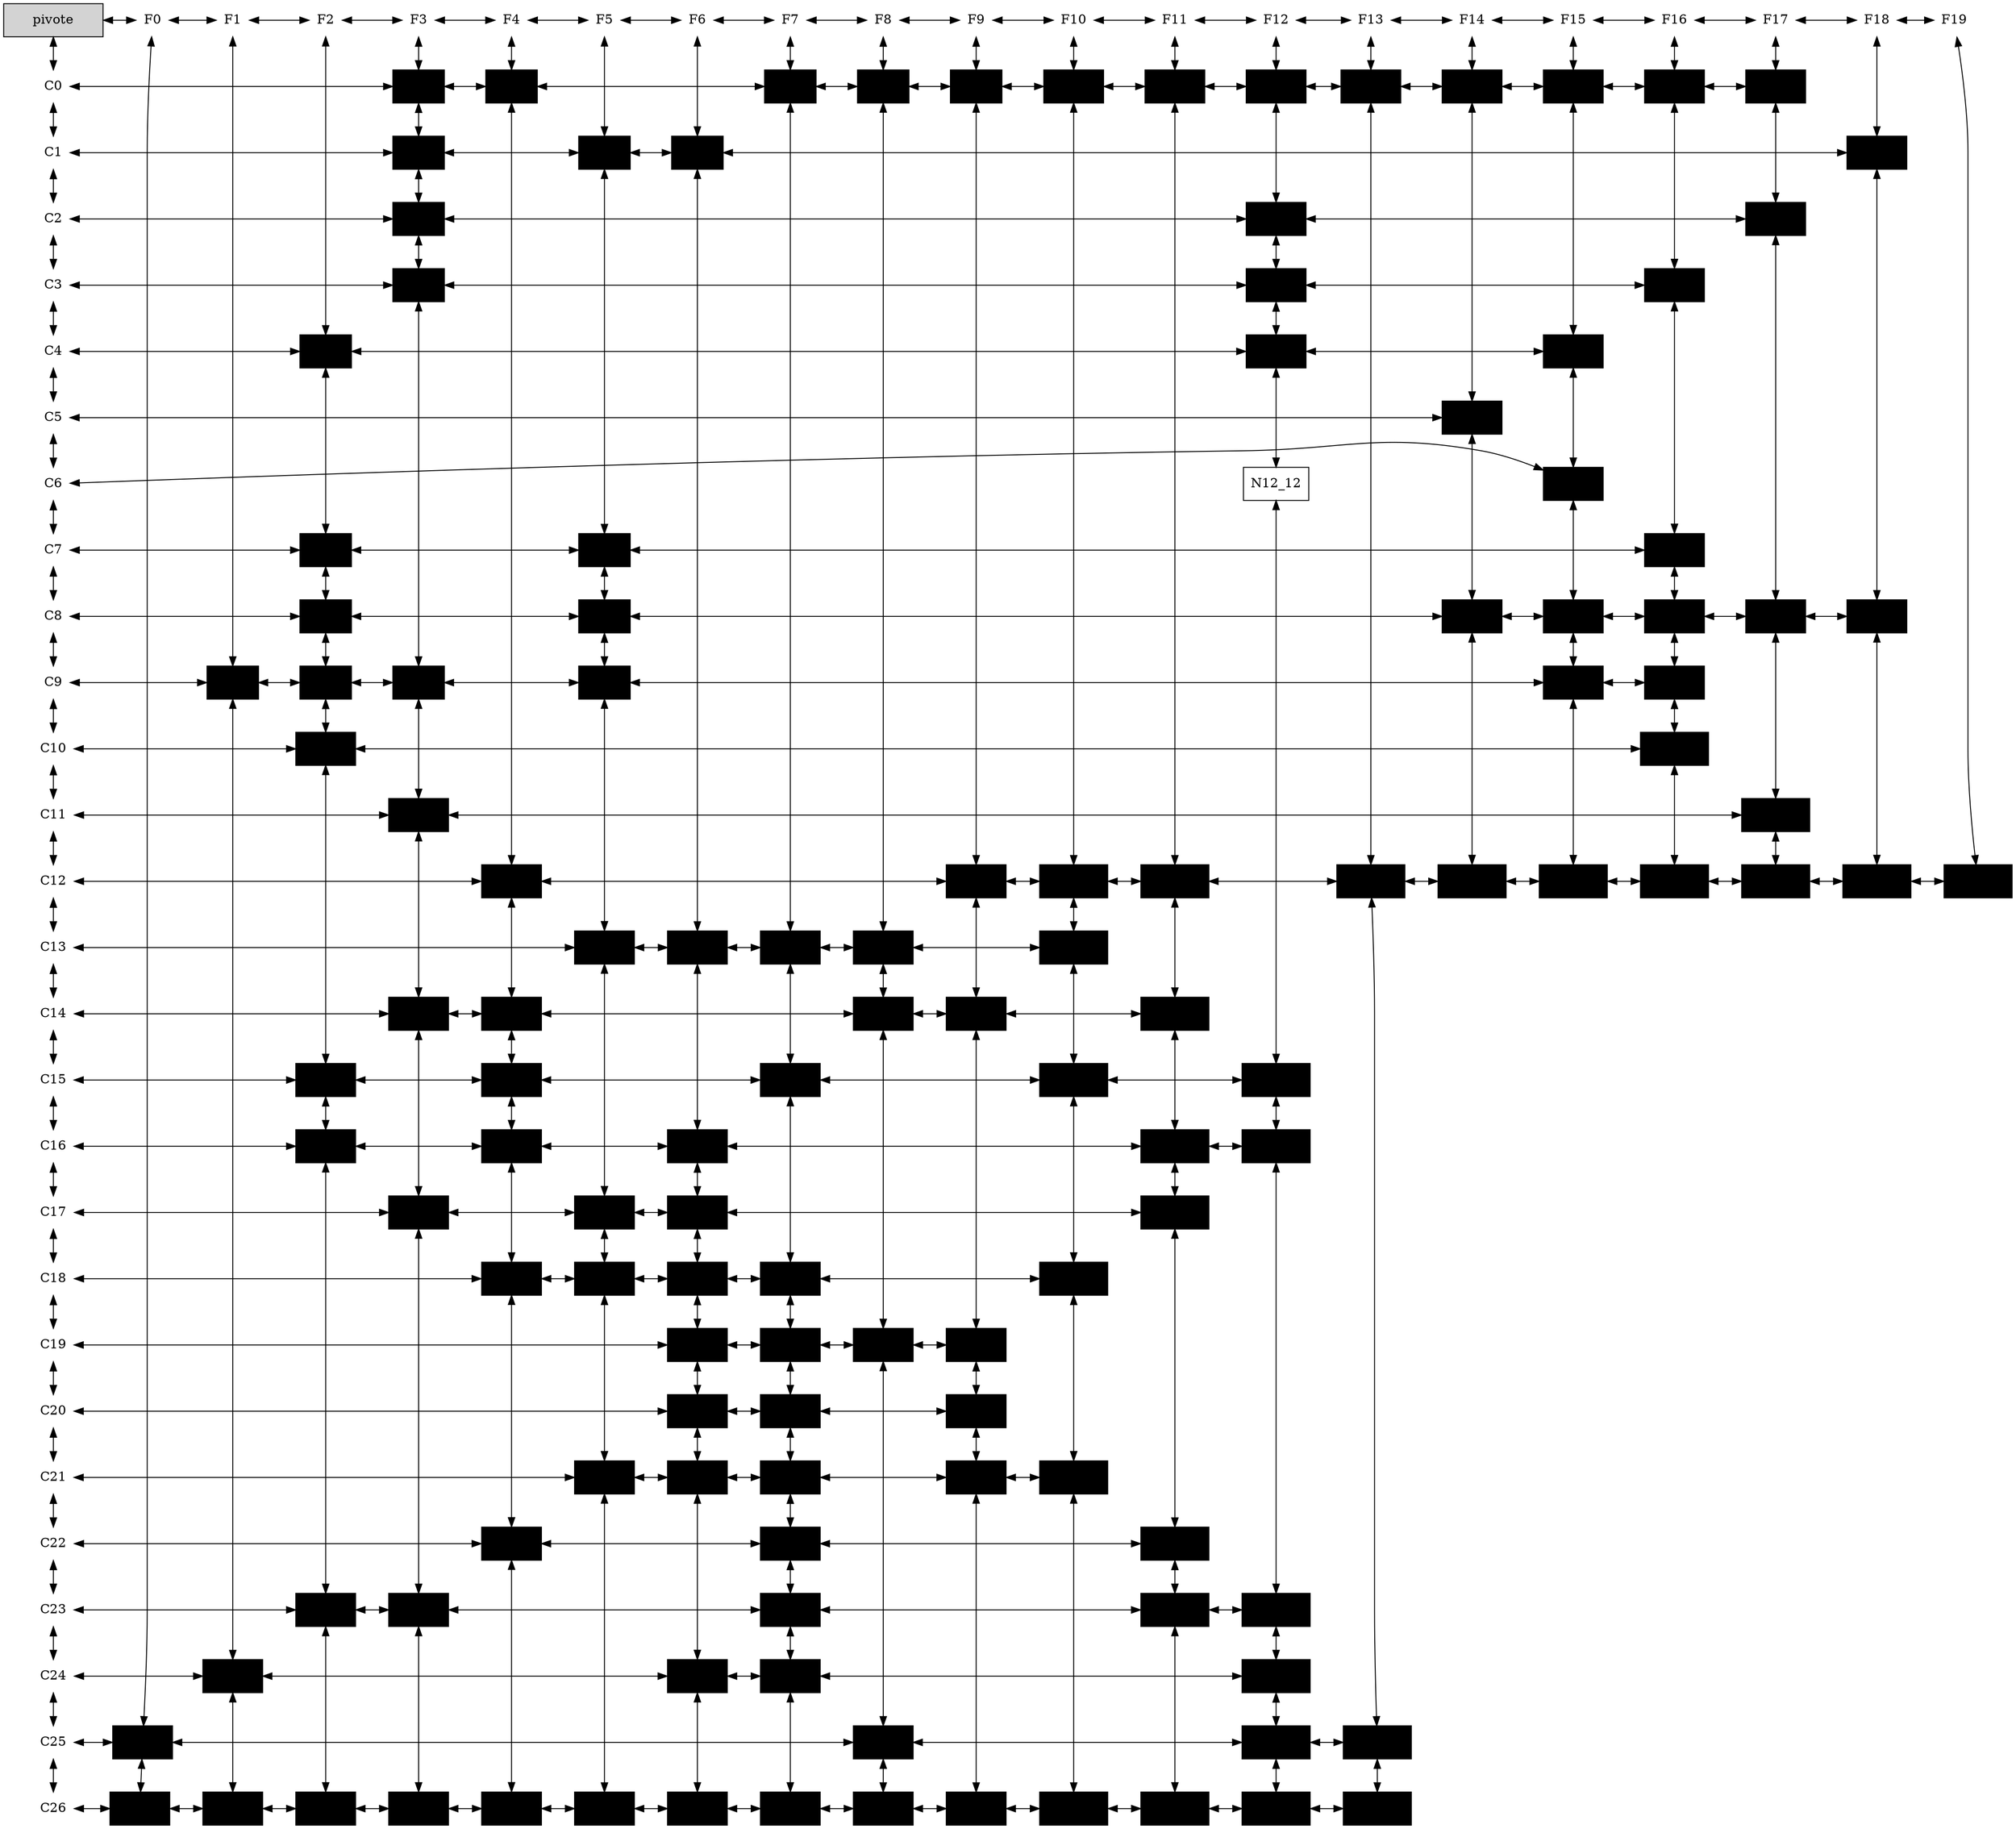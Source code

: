digraph MD {

rankdir = TB;
node [shape=rectangle, height=0.5, width=0.5];
graph[ nodesep = 0.5];
pivote[ label = "pivote", width = 1.5, style = filled];
//cabeceras columnas

F0[label="F0" color="white" style="filled" ]
F1[label="F1" color="white" style="filled" ]
F2[label="F2" color="white" style="filled" ]
F3[label="F3" color="white" style="filled" ]
F4[label="F4" color="white" style="filled" ]
F5[label="F5" color="white" style="filled" ]
F6[label="F6" color="white" style="filled" ]
F7[label="F7" color="white" style="filled" ]
F8[label="F8" color="white" style="filled" ]
F9[label="F9" color="white" style="filled" ]
F10[label="F10" color="white" style="filled" ]
F11[label="F11" color="white" style="filled" ]
F12[label="F12" color="white" style="filled" ]
F13[label="F13" color="white" style="filled" ]
F14[label="F14" color="white" style="filled" ]
F15[label="F15" color="white" style="filled" ]
F16[label="F16" color="white" style="filled" ]
F17[label="F17" color="white" style="filled" ]
F18[label="F18" color="white" style="filled" ]
F19[label="F19" color="white" style="filled" ]
//cabeceras filas

C0[label="C0" color="white" style="filled" ]
C1[label="C1" color="white" style="filled" ]
C2[label="C2" color="white" style="filled" ]
C3[label="C3" color="white" style="filled" ]
C4[label="C4" color="white" style="filled" ]
C5[label="C5" color="white" style="filled" ]
C6[label="C6" color="white" style="filled" ]
C7[label="C7" color="white" style="filled" ]
C8[label="C8" color="white" style="filled" ]
C9[label="C9" color="white" style="filled" ]
C10[label="C10" color="white" style="filled" ]
C11[label="C11" color="white" style="filled" ]
C12[label="C12" color="white" style="filled" ]
C13[label="C13" color="white" style="filled" ]
C14[label="C14" color="white" style="filled" ]
C15[label="C15" color="white" style="filled" ]
C16[label="C16" color="white" style="filled" ]
C17[label="C17" color="white" style="filled" ]
C18[label="C18" color="white" style="filled" ]
C19[label="C19" color="white" style="filled" ]
C20[label="C20" color="white" style="filled" ]
C21[label="C21" color="white" style="filled" ]
C22[label="C22" color="white" style="filled" ]
C23[label="C23" color="white" style="filled" ]
C24[label="C24" color="white" style="filled" ]
C25[label="C25" color="white" style="filled" ]
C26[label="C26" color="white" style="filled" ]
//contenido matriz

N3_0[label="N3--0" color="#000000" style="filled" ];
N4_0[label="N4--0" color="#000000" style="filled" ];
N7_0[label="N7--0" color="#000000" style="filled" ];
N8_0[label="N8--0" color="#000000" style="filled" ];
N9_0[label="N9--0" color="#000000" style="filled" ];
N10_0[label="N10--0" color="#000000" style="filled" ];
N11_0[label="N11--0" color="#000000" style="filled" ];
N12_0[label="N12--0" color="#000000" style="filled" ];
N13_0[label="N13--0" color="#000000" style="filled" ];
N14_0[label="N14--0" color="#000000" style="filled" ];
N15_0[label="N15--0" color="#000000" style="filled" ];
N16_0[label="N16--0" color="#000000" style="filled" ];
N17_0[label="N17--0" color="#000000" style="filled" ];
N3_1[label="N3--1" color="#000000" style="filled" ];
N5_1[label="N5--1" color="#000000" style="filled" ];
N6_1[label="N6--1" color="#000000" style="filled" ];
N18_1[label="N18--1" color="#000000" style="filled" ];
N3_2[label="N3--2" color="#000000" style="filled" ];
N12_2[label="N12--2" color="#000000" style="filled" ];
N17_2[label="N17--2" color="#000000" style="filled" ];
N3_3[label="N3--3" color="#000000" style="filled" ];
N12_3[label="N12--3" color="#000000" style="filled" ];
N16_3[label="N16--3" color="#000000" style="filled" ];
N2_4[label="N2--4" color="#000000" style="filled" ];
N12_4[label="N12--4" color="#000000" style="filled" ];
N15_4[label="N15--4" color="#000000" style="filled" ];
N14_5[label="N14--5" color="#000000" style="filled" ];
N15_6[label="N15--6" color="#000000" style="filled" ];
N2_7[label="N2--7" color="#000000" style="filled" ];
N5_7[label="N5--7" color="#000000" style="filled" ];
N16_7[label="N16--7" color="#000000" style="filled" ];
N2_8[label="N2--8" color="#000000" style="filled" ];
N5_8[label="N5--8" color="#000000" style="filled" ];
N14_8[label="N14--8" color="#000000" style="filled" ];
N15_8[label="N15--8" color="#000000" style="filled" ];
N16_8[label="N16--8" color="#000000" style="filled" ];
N17_8[label="N17--8" color="#000000" style="filled" ];
N18_8[label="N18--8" color="#000000" style="filled" ];
N1_9[label="N1--9" color="#000000" style="filled" ];
N2_9[label="N2--9" color="#000000" style="filled" ];
N3_9[label="N3--9" color="#000000" style="filled" ];
N5_9[label="N5--9" color="#000000" style="filled" ];
N15_9[label="N15--9" color="#000000" style="filled" ];
N16_9[label="N16--9" color="#000000" style="filled" ];
N2_10[label="N2--10" color="#000000" style="filled" ];
N16_10[label="N16--10" color="#000000" style="filled" ];
N3_11[label="N3--11" color="#000000" style="filled" ];
N17_11[label="N17--11" color="#000000" style="filled" ];
N4_12[label="N4--12" color="#000000" style="filled" ];
N9_12[label="N9--12" color="#000000" style="filled" ];
N10_12[label="N10--12" color="#000000" style="filled" ];
N11_12[label="N11--12" color="#000000" style="filled" ];
N13_12[label="N13--12" color="#000000" style="filled" ];
N14_12[label="N14--12" color="#000000" style="filled" ];
N15_12[label="N15--12" color="#000000" style="filled" ];
N16_12[label="N16--12" color="#000000" style="filled" ];
N17_12[label="N17--12" color="#000000" style="filled" ];
N18_12[label="N18--12" color="#000000" style="filled" ];
N19_12[label="N19--12" color="#000000" style="filled" ];
N5_13[label="N5--13" color="#000000" style="filled" ];
N6_13[label="N6--13" color="#000000" style="filled" ];
N7_13[label="N7--13" color="#000000" style="filled" ];
N8_13[label="N8--13" color="#000000" style="filled" ];
N10_13[label="N10--13" color="#000000" style="filled" ];
N3_14[label="N3--14" color="#000000" style="filled" ];
N4_14[label="N4--14" color="#000000" style="filled" ];
N8_14[label="N8--14" color="#000000" style="filled" ];
N9_14[label="N9--14" color="#000000" style="filled" ];
N11_14[label="N11--14" color="#000000" style="filled" ];
N2_15[label="N2--15" color="#000000" style="filled" ];
N4_15[label="N4--15" color="#000000" style="filled" ];
N7_15[label="N7--15" color="#000000" style="filled" ];
N10_15[label="N10--15" color="#000000" style="filled" ];
N12_15[label="N12--15" color="#000000" style="filled" ];
N2_16[label="N2--16" color="#000000" style="filled" ];
N4_16[label="N4--16" color="#000000" style="filled" ];
N6_16[label="N6--16" color="#000000" style="filled" ];
N11_16[label="N11--16" color="#000000" style="filled" ];
N12_16[label="N12--16" color="#000000" style="filled" ];
N3_17[label="N3--17" color="#000000" style="filled" ];
N5_17[label="N5--17" color="#000000" style="filled" ];
N6_17[label="N6--17" color="#000000" style="filled" ];
N11_17[label="N11--17" color="#000000" style="filled" ];
N4_18[label="N4--18" color="#000000" style="filled" ];
N5_18[label="N5--18" color="#000000" style="filled" ];
N6_18[label="N6--18" color="#000000" style="filled" ];
N7_18[label="N7--18" color="#000000" style="filled" ];
N10_18[label="N10--18" color="#000000" style="filled" ];
N6_19[label="N6--19" color="#000000" style="filled" ];
N7_19[label="N7--19" color="#000000" style="filled" ];
N8_19[label="N8--19" color="#000000" style="filled" ];
N9_19[label="N9--19" color="#000000" style="filled" ];
N6_20[label="N6--20" color="#000000" style="filled" ];
N7_20[label="N7--20" color="#000000" style="filled" ];
N9_20[label="N9--20" color="#000000" style="filled" ];
N5_21[label="N5--21" color="#000000" style="filled" ];
N6_21[label="N6--21" color="#000000" style="filled" ];
N7_21[label="N7--21" color="#000000" style="filled" ];
N9_21[label="N9--21" color="#000000" style="filled" ];
N10_21[label="N10--21" color="#000000" style="filled" ];
N4_22[label="N4--22" color="#000000" style="filled" ];
N7_22[label="N7--22" color="#000000" style="filled" ];
N11_22[label="N11--22" color="#000000" style="filled" ];
N2_23[label="N2--23" color="#000000" style="filled" ];
N3_23[label="N3--23" color="#000000" style="filled" ];
N7_23[label="N7--23" color="#000000" style="filled" ];
N11_23[label="N11--23" color="#000000" style="filled" ];
N12_23[label="N12--23" color="#000000" style="filled" ];
N1_24[label="N1--24" color="#000000" style="filled" ];
N6_24[label="N6--24" color="#000000" style="filled" ];
N7_24[label="N7--24" color="#000000" style="filled" ];
N12_24[label="N12--24" color="#000000" style="filled" ];
N0_25[label="N0--25" color="#000000" style="filled" ];
N8_25[label="N8--25" color="#000000" style="filled" ];
N12_25[label="N12--25" color="#000000" style="filled" ];
N13_25[label="N13--25" color="#000000" style="filled" ];
N0_26[label="N0--26" color="#000000" style="filled" ];
N1_26[label="N1--26" color="#000000" style="filled" ];
N2_26[label="N2--26" color="#000000" style="filled" ];
N3_26[label="N3--26" color="#000000" style="filled" ];
N4_26[label="N4--26" color="#000000" style="filled" ];
N5_26[label="N5--26" color="#000000" style="filled" ];
N6_26[label="N6--26" color="#000000" style="filled" ];
N7_26[label="N7--26" color="#000000" style="filled" ];
N8_26[label="N8--26" color="#000000" style="filled" ];
N9_26[label="N9--26" color="#000000" style="filled" ];
N10_26[label="N10--26" color="#000000" style="filled" ];
N11_26[label="N11--26" color="#000000" style="filled" ];
N12_26[label="N12--26" color="#000000" style="filled" ];
N13_26[label="N13--26" color="#000000" style="filled" ];
//Conexiones entre filas

F0->F1[dir=both];
F1->F2[dir=both];
F2->F3[dir=both];
F3->F4[dir=both];
F4->F5[dir=both];
F5->F6[dir=both];
F6->F7[dir=both];
F7->F8[dir=both];
F8->F9[dir=both];
F9->F10[dir=both];
F10->F11[dir=both];
F11->F12[dir=both];
F12->F13[dir=both];
F13->F14[dir=both];
F14->F15[dir=both];
F15->F16[dir=both];
F16->F17[dir=both];
F17->F18[dir=both];
F18->F19[dir=both];
//Conexiones entre columnas

C0->C1[dir=both];
C1->C2[dir=both];
C2->C3[dir=both];
C3->C4[dir=both];
C4->C5[dir=both];
C5->C6[dir=both];
C6->C7[dir=both];
C7->C8[dir=both];
C8->C9[dir=both];
C9->C10[dir=both];
C10->C11[dir=both];
C11->C12[dir=both];
C12->C13[dir=both];
C13->C14[dir=both];
C14->C15[dir=both];
C15->C16[dir=both];
C16->C17[dir=both];
C17->C18[dir=both];
C18->C19[dir=both];
C19->C20[dir=both];
C20->C21[dir=both];
C21->C22[dir=both];
C22->C23[dir=both];
C23->C24[dir=both];
C24->C25[dir=both];
C25->C26[dir=both];
//Concexiones fila-nodoInterno

F0->N0_25[dir=both];
N0_25->N0_26[dir=both];
F1->N1_9[dir=both];
N1_9->N1_24[dir=both];
N1_24->N1_26[dir=both];
F2->N2_4[dir=both];
N2_4->N2_7[dir=both];
N2_7->N2_8[dir=both];
N2_8->N2_9[dir=both];
N2_9->N2_10[dir=both];
N2_10->N2_15[dir=both];
N2_15->N2_16[dir=both];
N2_16->N2_23[dir=both];
N2_23->N2_26[dir=both];
F3->N3_0[dir=both];
N3_0->N3_1[dir=both];
N3_1->N3_2[dir=both];
N3_2->N3_3[dir=both];
N3_3->N3_9[dir=both];
N3_9->N3_11[dir=both];
N3_11->N3_14[dir=both];
N3_14->N3_17[dir=both];
N3_17->N3_23[dir=both];
N3_23->N3_26[dir=both];
F4->N4_0[dir=both];
N4_0->N4_12[dir=both];
N4_12->N4_14[dir=both];
N4_14->N4_15[dir=both];
N4_15->N4_16[dir=both];
N4_16->N4_18[dir=both];
N4_18->N4_22[dir=both];
N4_22->N4_26[dir=both];
F5->N5_1[dir=both];
N5_1->N5_7[dir=both];
N5_7->N5_8[dir=both];
N5_8->N5_9[dir=both];
N5_9->N5_13[dir=both];
N5_13->N5_17[dir=both];
N5_17->N5_18[dir=both];
N5_18->N5_21[dir=both];
N5_21->N5_26[dir=both];
F6->N6_1[dir=both];
N6_1->N6_13[dir=both];
N6_13->N6_16[dir=both];
N6_16->N6_17[dir=both];
N6_17->N6_18[dir=both];
N6_18->N6_19[dir=both];
N6_19->N6_20[dir=both];
N6_20->N6_21[dir=both];
N6_21->N6_24[dir=both];
N6_24->N6_26[dir=both];
F7->N7_0[dir=both];
N7_0->N7_13[dir=both];
N7_13->N7_15[dir=both];
N7_15->N7_18[dir=both];
N7_18->N7_19[dir=both];
N7_19->N7_20[dir=both];
N7_20->N7_21[dir=both];
N7_21->N7_22[dir=both];
N7_22->N7_23[dir=both];
N7_23->N7_24[dir=both];
N7_24->N7_26[dir=both];
F8->N8_0[dir=both];
N8_0->N8_13[dir=both];
N8_13->N8_14[dir=both];
N8_14->N8_19[dir=both];
N8_19->N8_25[dir=both];
N8_25->N8_26[dir=both];
F9->N9_0[dir=both];
N9_0->N9_12[dir=both];
N9_12->N9_14[dir=both];
N9_14->N9_19[dir=both];
N9_19->N9_20[dir=both];
N9_20->N9_21[dir=both];
N9_21->N9_26[dir=both];
F10->N10_0[dir=both];
N10_0->N10_12[dir=both];
N10_12->N10_13[dir=both];
N10_13->N10_15[dir=both];
N10_15->N10_18[dir=both];
N10_18->N10_21[dir=both];
N10_21->N10_26[dir=both];
F11->N11_0[dir=both];
N11_0->N11_12[dir=both];
N11_12->N11_14[dir=both];
N11_14->N11_16[dir=both];
N11_16->N11_17[dir=both];
N11_17->N11_22[dir=both];
N11_22->N11_23[dir=both];
N11_23->N11_26[dir=both];
F12->N12_0[dir=both];
N12_0->N12_2[dir=both];
N12_2->N12_3[dir=both];
N12_3->N12_4[dir=both];
N12_4->N12_12[dir=both];
N12_12->N12_15[dir=both];
N12_15->N12_16[dir=both];
N12_16->N12_23[dir=both];
N12_23->N12_24[dir=both];
N12_24->N12_25[dir=both];
N12_25->N12_26[dir=both];
F13->N13_0[dir=both];
N13_0->N13_12[dir=both];
N13_12->N13_25[dir=both];
N13_25->N13_26[dir=both];
F14->N14_0[dir=both];
N14_0->N14_5[dir=both];
N14_5->N14_8[dir=both];
N14_8->N14_12[dir=both];
F15->N15_0[dir=both];
N15_0->N15_4[dir=both];
N15_4->N15_6[dir=both];
N15_6->N15_8[dir=both];
N15_8->N15_9[dir=both];
N15_9->N15_12[dir=both];
F16->N16_0[dir=both];
N16_0->N16_3[dir=both];
N16_3->N16_7[dir=both];
N16_7->N16_8[dir=both];
N16_8->N16_9[dir=both];
N16_9->N16_10[dir=both];
N16_10->N16_12[dir=both];
F17->N17_0[dir=both];
N17_0->N17_2[dir=both];
N17_2->N17_8[dir=both];
N17_8->N17_11[dir=both];
N17_11->N17_12[dir=both];
F18->N18_1[dir=both];
N18_1->N18_8[dir=both];
N18_8->N18_12[dir=both];
F19->N19_12[dir=both];
//Concexiones columna-NodoInterno

C0->N3_0[constraint=false,dir=both];
N3_0->N4_0[constraint=false,dir=both];
N4_0->N7_0[constraint=false,dir=both];
N7_0->N8_0[constraint=false,dir=both];
N8_0->N9_0[constraint=false,dir=both];
N9_0->N10_0[constraint=false,dir=both];
N10_0->N11_0[constraint=false,dir=both];
N11_0->N12_0[constraint=false,dir=both];
N12_0->N13_0[constraint=false,dir=both];
N13_0->N14_0[constraint=false,dir=both];
N14_0->N15_0[constraint=false,dir=both];
N15_0->N16_0[constraint=false,dir=both];
N16_0->N17_0[constraint=false,dir=both];
C1->N3_1[constraint=false,dir=both];
N3_1->N5_1[constraint=false,dir=both];
N5_1->N6_1[constraint=false,dir=both];
N6_1->N18_1[constraint=false,dir=both];
C2->N3_2[constraint=false,dir=both];
N3_2->N12_2[constraint=false,dir=both];
N12_2->N17_2[constraint=false,dir=both];
C3->N3_3[constraint=false,dir=both];
N3_3->N12_3[constraint=false,dir=both];
N12_3->N16_3[constraint=false,dir=both];
C4->N2_4[constraint=false,dir=both];
N2_4->N12_4[constraint=false,dir=both];
N12_4->N15_4[constraint=false,dir=both];
C5->N14_5[constraint=false,dir=both];
C6->N15_6[constraint=false,dir=both];
C7->N2_7[constraint=false,dir=both];
N2_7->N5_7[constraint=false,dir=both];
N5_7->N16_7[constraint=false,dir=both];
C8->N2_8[constraint=false,dir=both];
N2_8->N5_8[constraint=false,dir=both];
N5_8->N14_8[constraint=false,dir=both];
N14_8->N15_8[constraint=false,dir=both];
N15_8->N16_8[constraint=false,dir=both];
N16_8->N17_8[constraint=false,dir=both];
N17_8->N18_8[constraint=false,dir=both];
C9->N1_9[constraint=false,dir=both];
N1_9->N2_9[constraint=false,dir=both];
N2_9->N3_9[constraint=false,dir=both];
N3_9->N5_9[constraint=false,dir=both];
N5_9->N15_9[constraint=false,dir=both];
N15_9->N16_9[constraint=false,dir=both];
C10->N2_10[constraint=false,dir=both];
N2_10->N16_10[constraint=false,dir=both];
C11->N3_11[constraint=false,dir=both];
N3_11->N17_11[constraint=false,dir=both];
C12->N4_12[constraint=false,dir=both];
N4_12->N9_12[constraint=false,dir=both];
N9_12->N10_12[constraint=false,dir=both];
N10_12->N11_12[constraint=false,dir=both];
N11_12->N13_12[constraint=false,dir=both];
N13_12->N14_12[constraint=false,dir=both];
N14_12->N15_12[constraint=false,dir=both];
N15_12->N16_12[constraint=false,dir=both];
N16_12->N17_12[constraint=false,dir=both];
N17_12->N18_12[constraint=false,dir=both];
N18_12->N19_12[constraint=false,dir=both];
C13->N5_13[constraint=false,dir=both];
N5_13->N6_13[constraint=false,dir=both];
N6_13->N7_13[constraint=false,dir=both];
N7_13->N8_13[constraint=false,dir=both];
N8_13->N10_13[constraint=false,dir=both];
C14->N3_14[constraint=false,dir=both];
N3_14->N4_14[constraint=false,dir=both];
N4_14->N8_14[constraint=false,dir=both];
N8_14->N9_14[constraint=false,dir=both];
N9_14->N11_14[constraint=false,dir=both];
C15->N2_15[constraint=false,dir=both];
N2_15->N4_15[constraint=false,dir=both];
N4_15->N7_15[constraint=false,dir=both];
N7_15->N10_15[constraint=false,dir=both];
N10_15->N12_15[constraint=false,dir=both];
C16->N2_16[constraint=false,dir=both];
N2_16->N4_16[constraint=false,dir=both];
N4_16->N6_16[constraint=false,dir=both];
N6_16->N11_16[constraint=false,dir=both];
N11_16->N12_16[constraint=false,dir=both];
C17->N3_17[constraint=false,dir=both];
N3_17->N5_17[constraint=false,dir=both];
N5_17->N6_17[constraint=false,dir=both];
N6_17->N11_17[constraint=false,dir=both];
C18->N4_18[constraint=false,dir=both];
N4_18->N5_18[constraint=false,dir=both];
N5_18->N6_18[constraint=false,dir=both];
N6_18->N7_18[constraint=false,dir=both];
N7_18->N10_18[constraint=false,dir=both];
C19->N6_19[constraint=false,dir=both];
N6_19->N7_19[constraint=false,dir=both];
N7_19->N8_19[constraint=false,dir=both];
N8_19->N9_19[constraint=false,dir=both];
C20->N6_20[constraint=false,dir=both];
N6_20->N7_20[constraint=false,dir=both];
N7_20->N9_20[constraint=false,dir=both];
C21->N5_21[constraint=false,dir=both];
N5_21->N6_21[constraint=false,dir=both];
N6_21->N7_21[constraint=false,dir=both];
N7_21->N9_21[constraint=false,dir=both];
N9_21->N10_21[constraint=false,dir=both];
C22->N4_22[constraint=false,dir=both];
N4_22->N7_22[constraint=false,dir=both];
N7_22->N11_22[constraint=false,dir=both];
C23->N2_23[constraint=false,dir=both];
N2_23->N3_23[constraint=false,dir=both];
N3_23->N7_23[constraint=false,dir=both];
N7_23->N11_23[constraint=false,dir=both];
N11_23->N12_23[constraint=false,dir=both];
C24->N1_24[constraint=false,dir=both];
N1_24->N6_24[constraint=false,dir=both];
N6_24->N7_24[constraint=false,dir=both];
N7_24->N12_24[constraint=false,dir=both];
C25->N0_25[constraint=false,dir=both];
N0_25->N8_25[constraint=false,dir=both];
N8_25->N12_25[constraint=false,dir=both];
N12_25->N13_25[constraint=false,dir=both];
C26->N0_26[constraint=false,dir=both];
N0_26->N1_26[constraint=false,dir=both];
N1_26->N2_26[constraint=false,dir=both];
N2_26->N3_26[constraint=false,dir=both];
N3_26->N4_26[constraint=false,dir=both];
N4_26->N5_26[constraint=false,dir=both];
N5_26->N6_26[constraint=false,dir=both];
N6_26->N7_26[constraint=false,dir=both];
N7_26->N8_26[constraint=false,dir=both];
N8_26->N9_26[constraint=false,dir=both];
N9_26->N10_26[constraint=false,dir=both];
N10_26->N11_26[constraint=false,dir=both];
N11_26->N12_26[constraint=false,dir=both];
N12_26->N13_26[constraint=false,dir=both];
pivote->
C0[dir=both];
pivote->
F0[dir=both];
//Los ranks
{ rank = same;pivote;
F0;
F1;
F2;
F3;
F4;
F5;
F6;
F7;
F8;
F9;
F10;
F11;
F12;
F13;
F14;
F15;
F16;
F17;
F18;
F19;}
{ rank = same;C0;N3_0;N4_0;N7_0;N8_0;N9_0;N10_0;N11_0;N12_0;N13_0;N14_0;N15_0;N16_0;N17_0;}

{ rank = same;C1;N3_1;N5_1;N6_1;N18_1;}

{ rank = same;C2;N3_2;N12_2;N17_2;}

{ rank = same;C3;N3_3;N12_3;N16_3;}

{ rank = same;C4;N2_4;N12_4;N15_4;}

{ rank = same;C5;N14_5;}

{ rank = same;C6;N15_6;}

{ rank = same;C7;N2_7;N5_7;N16_7;}

{ rank = same;C8;N2_8;N5_8;N14_8;N15_8;N16_8;N17_8;N18_8;}

{ rank = same;C9;N1_9;N2_9;N3_9;N5_9;N15_9;N16_9;}

{ rank = same;C10;N2_10;N16_10;}

{ rank = same;C11;N3_11;N17_11;}

{ rank = same;C12;N4_12;N9_12;N10_12;N11_12;N13_12;N14_12;N15_12;N16_12;N17_12;N18_12;N19_12;}

{ rank = same;C13;N5_13;N6_13;N7_13;N8_13;N10_13;}

{ rank = same;C14;N3_14;N4_14;N8_14;N9_14;N11_14;}

{ rank = same;C15;N2_15;N4_15;N7_15;N10_15;N12_15;}

{ rank = same;C16;N2_16;N4_16;N6_16;N11_16;N12_16;}

{ rank = same;C17;N3_17;N5_17;N6_17;N11_17;}

{ rank = same;C18;N4_18;N5_18;N6_18;N7_18;N10_18;}

{ rank = same;C19;N6_19;N7_19;N8_19;N9_19;}

{ rank = same;C20;N6_20;N7_20;N9_20;}

{ rank = same;C21;N5_21;N6_21;N7_21;N9_21;N10_21;}

{ rank = same;C22;N4_22;N7_22;N11_22;}

{ rank = same;C23;N2_23;N3_23;N7_23;N11_23;N12_23;}

{ rank = same;C24;N1_24;N6_24;N7_24;N12_24;}

{ rank = same;C25;N0_25;N8_25;N12_25;N13_25;}

{ rank = same;C26;N0_26;N1_26;N2_26;N3_26;N4_26;N5_26;N6_26;N7_26;N8_26;N9_26;N10_26;N11_26;N12_26;N13_26;}
}